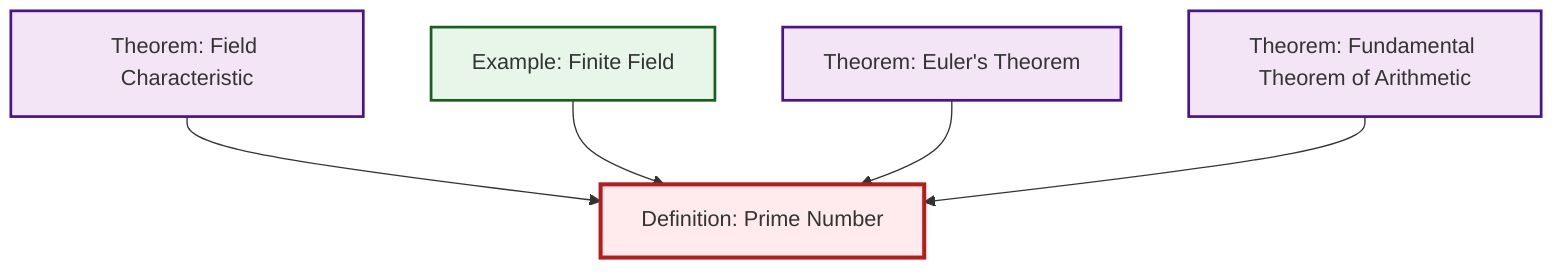 graph TD
    classDef definition fill:#e1f5fe,stroke:#01579b,stroke-width:2px
    classDef theorem fill:#f3e5f5,stroke:#4a148c,stroke-width:2px
    classDef axiom fill:#fff3e0,stroke:#e65100,stroke-width:2px
    classDef example fill:#e8f5e9,stroke:#1b5e20,stroke-width:2px
    classDef current fill:#ffebee,stroke:#b71c1c,stroke-width:3px
    thm-fundamental-arithmetic["Theorem: Fundamental Theorem of Arithmetic"]:::theorem
    ex-finite-field["Example: Finite Field"]:::example
    thm-euler["Theorem: Euler's Theorem"]:::theorem
    thm-field-characteristic["Theorem: Field Characteristic"]:::theorem
    def-prime["Definition: Prime Number"]:::definition
    thm-field-characteristic --> def-prime
    ex-finite-field --> def-prime
    thm-euler --> def-prime
    thm-fundamental-arithmetic --> def-prime
    class def-prime current